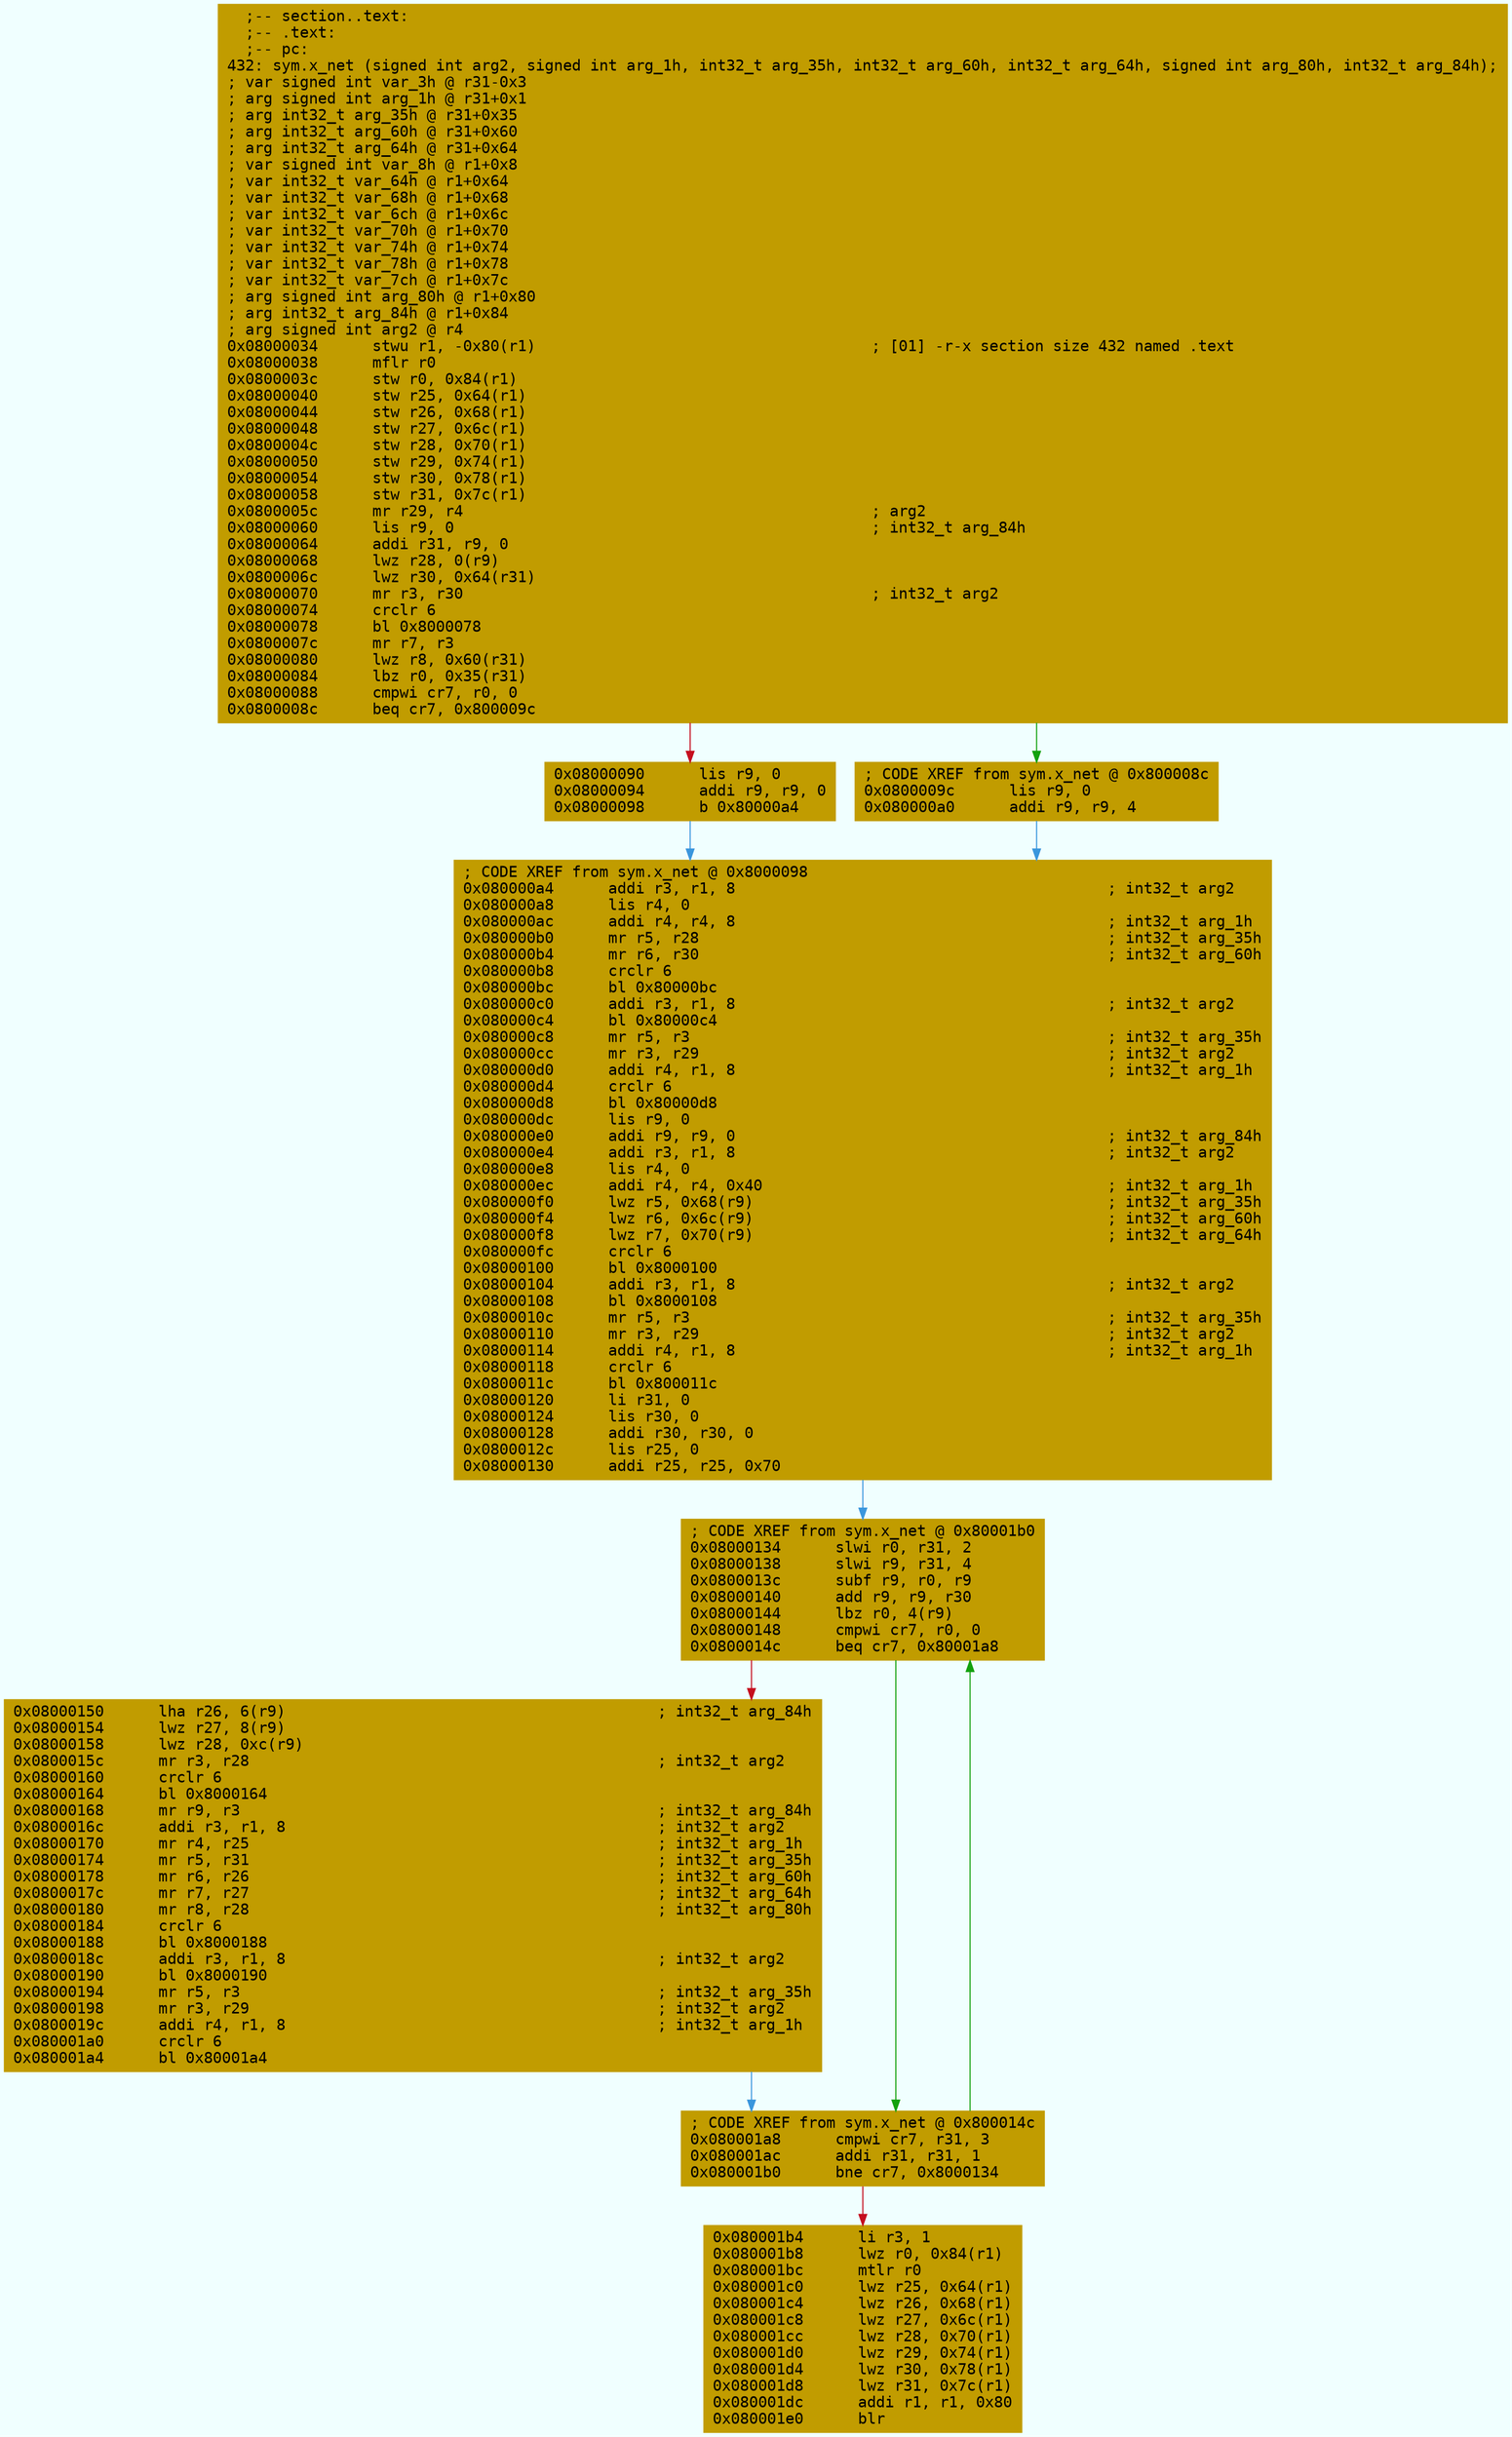 digraph code {
	graph [bgcolor=azure fontsize=8 fontname="Courier" splines="ortho"];
	node [fillcolor=gray style=filled shape=box];
	edge [arrowhead="normal"];
	"0x08000034" [URL="sym.x_net/0x08000034", fillcolor="#c19c00",color="#c19c00", fontname="Courier",label="  ;-- section..text:\l  ;-- .text:\l  ;-- pc:\l432: sym.x_net (signed int arg2, signed int arg_1h, int32_t arg_35h, int32_t arg_60h, int32_t arg_64h, signed int arg_80h, int32_t arg_84h);\l; var signed int var_3h @ r31-0x3\l; arg signed int arg_1h @ r31+0x1\l; arg int32_t arg_35h @ r31+0x35\l; arg int32_t arg_60h @ r31+0x60\l; arg int32_t arg_64h @ r31+0x64\l; var signed int var_8h @ r1+0x8\l; var int32_t var_64h @ r1+0x64\l; var int32_t var_68h @ r1+0x68\l; var int32_t var_6ch @ r1+0x6c\l; var int32_t var_70h @ r1+0x70\l; var int32_t var_74h @ r1+0x74\l; var int32_t var_78h @ r1+0x78\l; var int32_t var_7ch @ r1+0x7c\l; arg signed int arg_80h @ r1+0x80\l; arg int32_t arg_84h @ r1+0x84\l; arg signed int arg2 @ r4\l0x08000034      stwu r1, -0x80(r1)                                     ; [01] -r-x section size 432 named .text\l0x08000038      mflr r0\l0x0800003c      stw r0, 0x84(r1)\l0x08000040      stw r25, 0x64(r1)\l0x08000044      stw r26, 0x68(r1)\l0x08000048      stw r27, 0x6c(r1)\l0x0800004c      stw r28, 0x70(r1)\l0x08000050      stw r29, 0x74(r1)\l0x08000054      stw r30, 0x78(r1)\l0x08000058      stw r31, 0x7c(r1)\l0x0800005c      mr r29, r4                                             ; arg2\l0x08000060      lis r9, 0                                              ; int32_t arg_84h\l0x08000064      addi r31, r9, 0\l0x08000068      lwz r28, 0(r9)\l0x0800006c      lwz r30, 0x64(r31)\l0x08000070      mr r3, r30                                             ; int32_t arg2\l0x08000074      crclr 6\l0x08000078      bl 0x8000078\l0x0800007c      mr r7, r3\l0x08000080      lwz r8, 0x60(r31)\l0x08000084      lbz r0, 0x35(r31)\l0x08000088      cmpwi cr7, r0, 0\l0x0800008c      beq cr7, 0x800009c\l"]
	"0x08000090" [URL="sym.x_net/0x08000090", fillcolor="#c19c00",color="#c19c00", fontname="Courier",label="0x08000090      lis r9, 0\l0x08000094      addi r9, r9, 0\l0x08000098      b 0x80000a4\l"]
	"0x0800009c" [URL="sym.x_net/0x0800009c", fillcolor="#c19c00",color="#c19c00", fontname="Courier",label="; CODE XREF from sym.x_net @ 0x800008c\l0x0800009c      lis r9, 0\l0x080000a0      addi r9, r9, 4\l"]
	"0x080000a4" [URL="sym.x_net/0x080000a4", fillcolor="#c19c00",color="#c19c00", fontname="Courier",label="; CODE XREF from sym.x_net @ 0x8000098\l0x080000a4      addi r3, r1, 8                                         ; int32_t arg2\l0x080000a8      lis r4, 0\l0x080000ac      addi r4, r4, 8                                         ; int32_t arg_1h\l0x080000b0      mr r5, r28                                             ; int32_t arg_35h\l0x080000b4      mr r6, r30                                             ; int32_t arg_60h\l0x080000b8      crclr 6\l0x080000bc      bl 0x80000bc\l0x080000c0      addi r3, r1, 8                                         ; int32_t arg2\l0x080000c4      bl 0x80000c4\l0x080000c8      mr r5, r3                                              ; int32_t arg_35h\l0x080000cc      mr r3, r29                                             ; int32_t arg2\l0x080000d0      addi r4, r1, 8                                         ; int32_t arg_1h\l0x080000d4      crclr 6\l0x080000d8      bl 0x80000d8\l0x080000dc      lis r9, 0\l0x080000e0      addi r9, r9, 0                                         ; int32_t arg_84h\l0x080000e4      addi r3, r1, 8                                         ; int32_t arg2\l0x080000e8      lis r4, 0\l0x080000ec      addi r4, r4, 0x40                                      ; int32_t arg_1h\l0x080000f0      lwz r5, 0x68(r9)                                       ; int32_t arg_35h\l0x080000f4      lwz r6, 0x6c(r9)                                       ; int32_t arg_60h\l0x080000f8      lwz r7, 0x70(r9)                                       ; int32_t arg_64h\l0x080000fc      crclr 6\l0x08000100      bl 0x8000100\l0x08000104      addi r3, r1, 8                                         ; int32_t arg2\l0x08000108      bl 0x8000108\l0x0800010c      mr r5, r3                                              ; int32_t arg_35h\l0x08000110      mr r3, r29                                             ; int32_t arg2\l0x08000114      addi r4, r1, 8                                         ; int32_t arg_1h\l0x08000118      crclr 6\l0x0800011c      bl 0x800011c\l0x08000120      li r31, 0\l0x08000124      lis r30, 0\l0x08000128      addi r30, r30, 0\l0x0800012c      lis r25, 0\l0x08000130      addi r25, r25, 0x70\l"]
	"0x08000134" [URL="sym.x_net/0x08000134", fillcolor="#c19c00",color="#c19c00", fontname="Courier",label="; CODE XREF from sym.x_net @ 0x80001b0\l0x08000134      slwi r0, r31, 2\l0x08000138      slwi r9, r31, 4\l0x0800013c      subf r9, r0, r9\l0x08000140      add r9, r9, r30\l0x08000144      lbz r0, 4(r9)\l0x08000148      cmpwi cr7, r0, 0\l0x0800014c      beq cr7, 0x80001a8\l"]
	"0x08000150" [URL="sym.x_net/0x08000150", fillcolor="#c19c00",color="#c19c00", fontname="Courier",label="0x08000150      lha r26, 6(r9)                                         ; int32_t arg_84h\l0x08000154      lwz r27, 8(r9)\l0x08000158      lwz r28, 0xc(r9)\l0x0800015c      mr r3, r28                                             ; int32_t arg2\l0x08000160      crclr 6\l0x08000164      bl 0x8000164\l0x08000168      mr r9, r3                                              ; int32_t arg_84h\l0x0800016c      addi r3, r1, 8                                         ; int32_t arg2\l0x08000170      mr r4, r25                                             ; int32_t arg_1h\l0x08000174      mr r5, r31                                             ; int32_t arg_35h\l0x08000178      mr r6, r26                                             ; int32_t arg_60h\l0x0800017c      mr r7, r27                                             ; int32_t arg_64h\l0x08000180      mr r8, r28                                             ; int32_t arg_80h\l0x08000184      crclr 6\l0x08000188      bl 0x8000188\l0x0800018c      addi r3, r1, 8                                         ; int32_t arg2\l0x08000190      bl 0x8000190\l0x08000194      mr r5, r3                                              ; int32_t arg_35h\l0x08000198      mr r3, r29                                             ; int32_t arg2\l0x0800019c      addi r4, r1, 8                                         ; int32_t arg_1h\l0x080001a0      crclr 6\l0x080001a4      bl 0x80001a4\l"]
	"0x080001a8" [URL="sym.x_net/0x080001a8", fillcolor="#c19c00",color="#c19c00", fontname="Courier",label="; CODE XREF from sym.x_net @ 0x800014c\l0x080001a8      cmpwi cr7, r31, 3\l0x080001ac      addi r31, r31, 1\l0x080001b0      bne cr7, 0x8000134\l"]
	"0x080001b4" [URL="sym.x_net/0x080001b4", fillcolor="#c19c00",color="#c19c00", fontname="Courier",label="0x080001b4      li r3, 1\l0x080001b8      lwz r0, 0x84(r1)\l0x080001bc      mtlr r0\l0x080001c0      lwz r25, 0x64(r1)\l0x080001c4      lwz r26, 0x68(r1)\l0x080001c8      lwz r27, 0x6c(r1)\l0x080001cc      lwz r28, 0x70(r1)\l0x080001d0      lwz r29, 0x74(r1)\l0x080001d4      lwz r30, 0x78(r1)\l0x080001d8      lwz r31, 0x7c(r1)\l0x080001dc      addi r1, r1, 0x80\l0x080001e0      blr\l"]
        "0x08000034" -> "0x0800009c" [color="#13a10e"];
        "0x08000034" -> "0x08000090" [color="#c50f1f"];
        "0x08000090" -> "0x080000a4" [color="#3a96dd"];
        "0x0800009c" -> "0x080000a4" [color="#3a96dd"];
        "0x080000a4" -> "0x08000134" [color="#3a96dd"];
        "0x08000134" -> "0x080001a8" [color="#13a10e"];
        "0x08000134" -> "0x08000150" [color="#c50f1f"];
        "0x08000150" -> "0x080001a8" [color="#3a96dd"];
        "0x080001a8" -> "0x08000134" [color="#13a10e"];
        "0x080001a8" -> "0x080001b4" [color="#c50f1f"];
}
